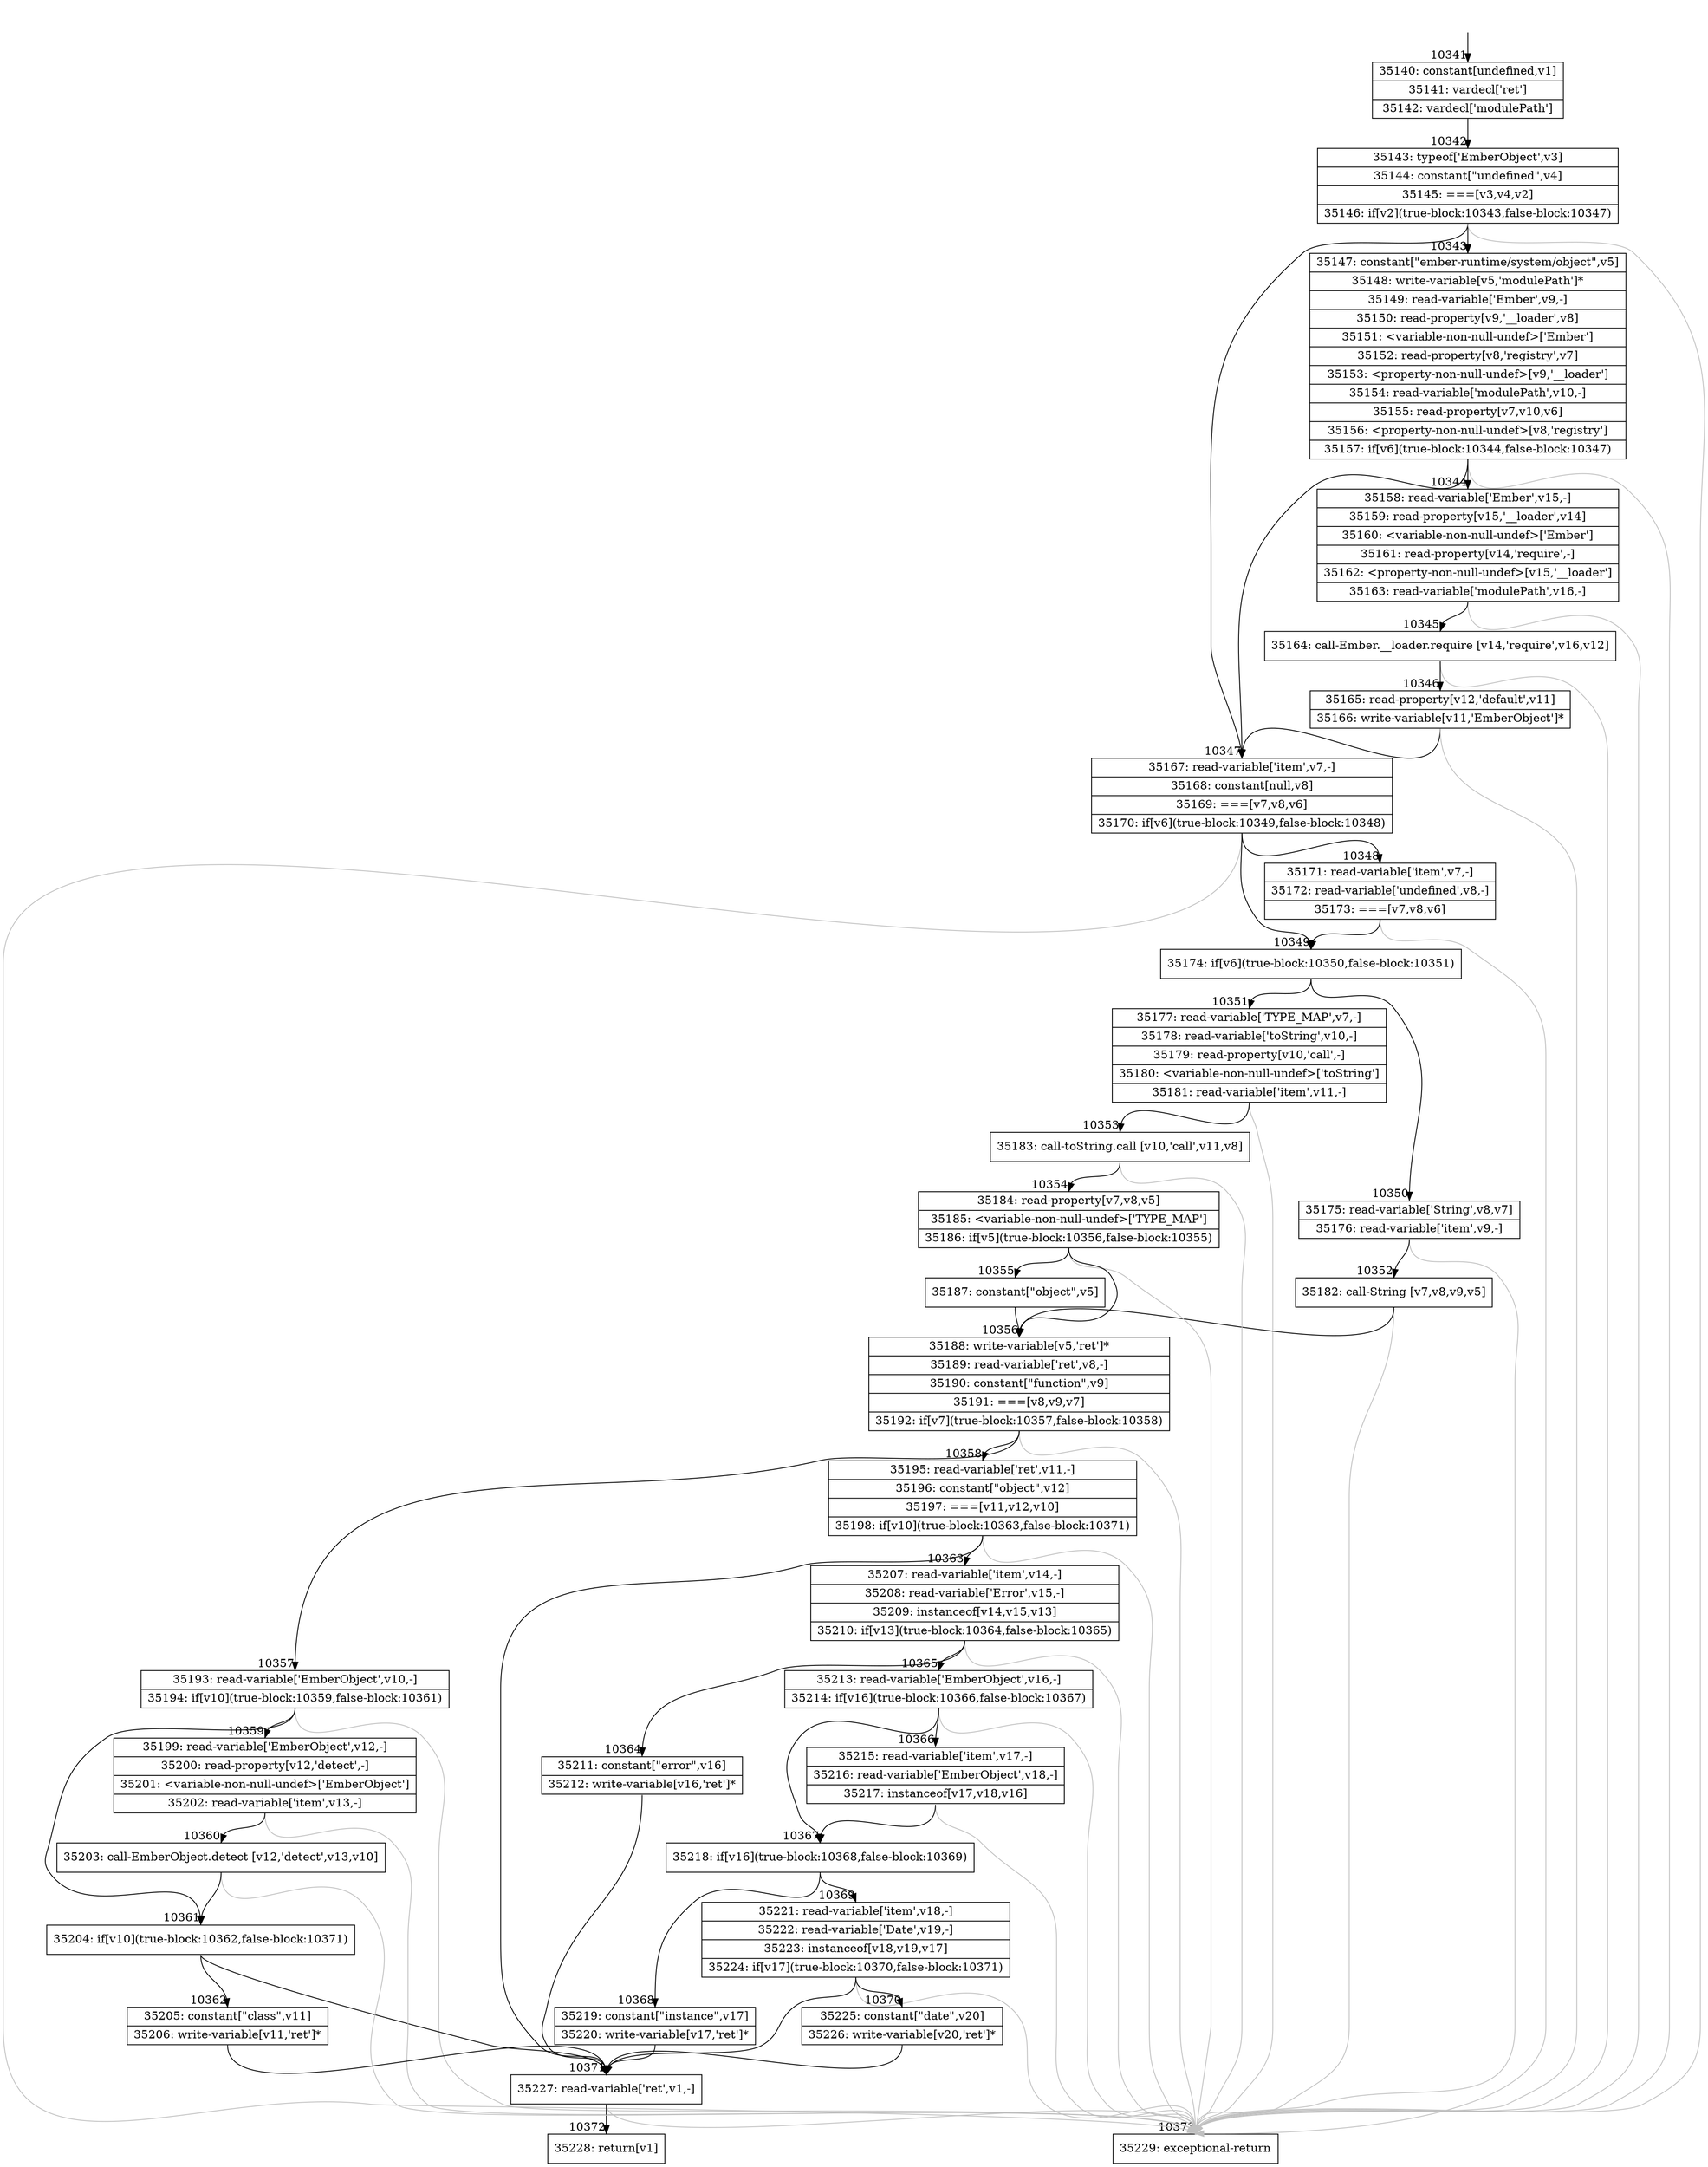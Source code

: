 digraph {
rankdir="TD"
BB_entry879[shape=none,label=""];
BB_entry879 -> BB10341 [tailport=s, headport=n, headlabel="    10341"]
BB10341 [shape=record label="{35140: constant[undefined,v1]|35141: vardecl['ret']|35142: vardecl['modulePath']}" ] 
BB10341 -> BB10342 [tailport=s, headport=n, headlabel="      10342"]
BB10342 [shape=record label="{35143: typeof['EmberObject',v3]|35144: constant[\"undefined\",v4]|35145: ===[v3,v4,v2]|35146: if[v2](true-block:10343,false-block:10347)}" ] 
BB10342 -> BB10343 [tailport=s, headport=n, headlabel="      10343"]
BB10342 -> BB10347 [tailport=s, headport=n, headlabel="      10347"]
BB10342 -> BB10373 [tailport=s, headport=n, color=gray, headlabel="      10373"]
BB10343 [shape=record label="{35147: constant[\"ember-runtime/system/object\",v5]|35148: write-variable[v5,'modulePath']*|35149: read-variable['Ember',v9,-]|35150: read-property[v9,'__loader',v8]|35151: \<variable-non-null-undef\>['Ember']|35152: read-property[v8,'registry',v7]|35153: \<property-non-null-undef\>[v9,'__loader']|35154: read-variable['modulePath',v10,-]|35155: read-property[v7,v10,v6]|35156: \<property-non-null-undef\>[v8,'registry']|35157: if[v6](true-block:10344,false-block:10347)}" ] 
BB10343 -> BB10344 [tailport=s, headport=n, headlabel="      10344"]
BB10343 -> BB10347 [tailport=s, headport=n]
BB10343 -> BB10373 [tailport=s, headport=n, color=gray]
BB10344 [shape=record label="{35158: read-variable['Ember',v15,-]|35159: read-property[v15,'__loader',v14]|35160: \<variable-non-null-undef\>['Ember']|35161: read-property[v14,'require',-]|35162: \<property-non-null-undef\>[v15,'__loader']|35163: read-variable['modulePath',v16,-]}" ] 
BB10344 -> BB10345 [tailport=s, headport=n, headlabel="      10345"]
BB10344 -> BB10373 [tailport=s, headport=n, color=gray]
BB10345 [shape=record label="{35164: call-Ember.__loader.require [v14,'require',v16,v12]}" ] 
BB10345 -> BB10346 [tailport=s, headport=n, headlabel="      10346"]
BB10345 -> BB10373 [tailport=s, headport=n, color=gray]
BB10346 [shape=record label="{35165: read-property[v12,'default',v11]|35166: write-variable[v11,'EmberObject']*}" ] 
BB10346 -> BB10347 [tailport=s, headport=n]
BB10346 -> BB10373 [tailport=s, headport=n, color=gray]
BB10347 [shape=record label="{35167: read-variable['item',v7,-]|35168: constant[null,v8]|35169: ===[v7,v8,v6]|35170: if[v6](true-block:10349,false-block:10348)}" ] 
BB10347 -> BB10349 [tailport=s, headport=n, headlabel="      10349"]
BB10347 -> BB10348 [tailport=s, headport=n, headlabel="      10348"]
BB10347 -> BB10373 [tailport=s, headport=n, color=gray]
BB10348 [shape=record label="{35171: read-variable['item',v7,-]|35172: read-variable['undefined',v8,-]|35173: ===[v7,v8,v6]}" ] 
BB10348 -> BB10349 [tailport=s, headport=n]
BB10348 -> BB10373 [tailport=s, headport=n, color=gray]
BB10349 [shape=record label="{35174: if[v6](true-block:10350,false-block:10351)}" ] 
BB10349 -> BB10350 [tailport=s, headport=n, headlabel="      10350"]
BB10349 -> BB10351 [tailport=s, headport=n, headlabel="      10351"]
BB10350 [shape=record label="{35175: read-variable['String',v8,v7]|35176: read-variable['item',v9,-]}" ] 
BB10350 -> BB10352 [tailport=s, headport=n, headlabel="      10352"]
BB10350 -> BB10373 [tailport=s, headport=n, color=gray]
BB10351 [shape=record label="{35177: read-variable['TYPE_MAP',v7,-]|35178: read-variable['toString',v10,-]|35179: read-property[v10,'call',-]|35180: \<variable-non-null-undef\>['toString']|35181: read-variable['item',v11,-]}" ] 
BB10351 -> BB10353 [tailport=s, headport=n, headlabel="      10353"]
BB10351 -> BB10373 [tailport=s, headport=n, color=gray]
BB10352 [shape=record label="{35182: call-String [v7,v8,v9,v5]}" ] 
BB10352 -> BB10356 [tailport=s, headport=n, headlabel="      10356"]
BB10352 -> BB10373 [tailport=s, headport=n, color=gray]
BB10353 [shape=record label="{35183: call-toString.call [v10,'call',v11,v8]}" ] 
BB10353 -> BB10354 [tailport=s, headport=n, headlabel="      10354"]
BB10353 -> BB10373 [tailport=s, headport=n, color=gray]
BB10354 [shape=record label="{35184: read-property[v7,v8,v5]|35185: \<variable-non-null-undef\>['TYPE_MAP']|35186: if[v5](true-block:10356,false-block:10355)}" ] 
BB10354 -> BB10356 [tailport=s, headport=n]
BB10354 -> BB10355 [tailport=s, headport=n, headlabel="      10355"]
BB10354 -> BB10373 [tailport=s, headport=n, color=gray]
BB10355 [shape=record label="{35187: constant[\"object\",v5]}" ] 
BB10355 -> BB10356 [tailport=s, headport=n]
BB10356 [shape=record label="{35188: write-variable[v5,'ret']*|35189: read-variable['ret',v8,-]|35190: constant[\"function\",v9]|35191: ===[v8,v9,v7]|35192: if[v7](true-block:10357,false-block:10358)}" ] 
BB10356 -> BB10357 [tailport=s, headport=n, headlabel="      10357"]
BB10356 -> BB10358 [tailport=s, headport=n, headlabel="      10358"]
BB10356 -> BB10373 [tailport=s, headport=n, color=gray]
BB10357 [shape=record label="{35193: read-variable['EmberObject',v10,-]|35194: if[v10](true-block:10359,false-block:10361)}" ] 
BB10357 -> BB10361 [tailport=s, headport=n, headlabel="      10361"]
BB10357 -> BB10359 [tailport=s, headport=n, headlabel="      10359"]
BB10357 -> BB10373 [tailport=s, headport=n, color=gray]
BB10358 [shape=record label="{35195: read-variable['ret',v11,-]|35196: constant[\"object\",v12]|35197: ===[v11,v12,v10]|35198: if[v10](true-block:10363,false-block:10371)}" ] 
BB10358 -> BB10363 [tailport=s, headport=n, headlabel="      10363"]
BB10358 -> BB10371 [tailport=s, headport=n, headlabel="      10371"]
BB10358 -> BB10373 [tailport=s, headport=n, color=gray]
BB10359 [shape=record label="{35199: read-variable['EmberObject',v12,-]|35200: read-property[v12,'detect',-]|35201: \<variable-non-null-undef\>['EmberObject']|35202: read-variable['item',v13,-]}" ] 
BB10359 -> BB10360 [tailport=s, headport=n, headlabel="      10360"]
BB10359 -> BB10373 [tailport=s, headport=n, color=gray]
BB10360 [shape=record label="{35203: call-EmberObject.detect [v12,'detect',v13,v10]}" ] 
BB10360 -> BB10361 [tailport=s, headport=n]
BB10360 -> BB10373 [tailport=s, headport=n, color=gray]
BB10361 [shape=record label="{35204: if[v10](true-block:10362,false-block:10371)}" ] 
BB10361 -> BB10362 [tailport=s, headport=n, headlabel="      10362"]
BB10361 -> BB10371 [tailport=s, headport=n]
BB10362 [shape=record label="{35205: constant[\"class\",v11]|35206: write-variable[v11,'ret']*}" ] 
BB10362 -> BB10371 [tailport=s, headport=n]
BB10363 [shape=record label="{35207: read-variable['item',v14,-]|35208: read-variable['Error',v15,-]|35209: instanceof[v14,v15,v13]|35210: if[v13](true-block:10364,false-block:10365)}" ] 
BB10363 -> BB10364 [tailport=s, headport=n, headlabel="      10364"]
BB10363 -> BB10365 [tailport=s, headport=n, headlabel="      10365"]
BB10363 -> BB10373 [tailport=s, headport=n, color=gray]
BB10364 [shape=record label="{35211: constant[\"error\",v16]|35212: write-variable[v16,'ret']*}" ] 
BB10364 -> BB10371 [tailport=s, headport=n]
BB10365 [shape=record label="{35213: read-variable['EmberObject',v16,-]|35214: if[v16](true-block:10366,false-block:10367)}" ] 
BB10365 -> BB10367 [tailport=s, headport=n, headlabel="      10367"]
BB10365 -> BB10366 [tailport=s, headport=n, headlabel="      10366"]
BB10365 -> BB10373 [tailport=s, headport=n, color=gray]
BB10366 [shape=record label="{35215: read-variable['item',v17,-]|35216: read-variable['EmberObject',v18,-]|35217: instanceof[v17,v18,v16]}" ] 
BB10366 -> BB10367 [tailport=s, headport=n]
BB10366 -> BB10373 [tailport=s, headport=n, color=gray]
BB10367 [shape=record label="{35218: if[v16](true-block:10368,false-block:10369)}" ] 
BB10367 -> BB10368 [tailport=s, headport=n, headlabel="      10368"]
BB10367 -> BB10369 [tailport=s, headport=n, headlabel="      10369"]
BB10368 [shape=record label="{35219: constant[\"instance\",v17]|35220: write-variable[v17,'ret']*}" ] 
BB10368 -> BB10371 [tailport=s, headport=n]
BB10369 [shape=record label="{35221: read-variable['item',v18,-]|35222: read-variable['Date',v19,-]|35223: instanceof[v18,v19,v17]|35224: if[v17](true-block:10370,false-block:10371)}" ] 
BB10369 -> BB10370 [tailport=s, headport=n, headlabel="      10370"]
BB10369 -> BB10371 [tailport=s, headport=n]
BB10369 -> BB10373 [tailport=s, headport=n, color=gray]
BB10370 [shape=record label="{35225: constant[\"date\",v20]|35226: write-variable[v20,'ret']*}" ] 
BB10370 -> BB10371 [tailport=s, headport=n]
BB10371 [shape=record label="{35227: read-variable['ret',v1,-]}" ] 
BB10371 -> BB10372 [tailport=s, headport=n, headlabel="      10372"]
BB10371 -> BB10373 [tailport=s, headport=n, color=gray]
BB10372 [shape=record label="{35228: return[v1]}" ] 
BB10373 [shape=record label="{35229: exceptional-return}" ] 
//#$~ 18676
}
